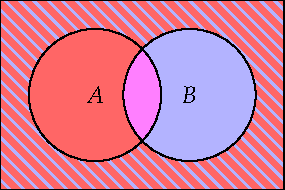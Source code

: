 settings.tex="pdflatex";

texpreamble("\usepackage{amsmath}
\usepackage{amsthm,amssymb}
\usepackage{mathpazo}
\usepackage[svgnames]{xcolor}
");
import graph;

size(0,95);

pen colour0=0.6lightblue+0.4white;
pen colour1=0.6red+0.4white;

real X=1.5;
real Y=1;


path c=box((-X,-Y),(X,Y));

fill(c,colour0);

int N=20;
for(int n=-N; n<=N; ++n){
	draw((-2,2+3*(n+0.5)/N)--(2,-2+3*(n+0.5)/N),colour1+linewidth(2.8));
}
clip(c);

real sh=0.5;

path c0=shift(sh,0)*scale(0.7)*unitcircle;
path c1=shift(-sh,0)*scale(0.7)*unitcircle;

fill(c0,colour0);
fill(c1,colour1);

picture intersection01;
fill(intersection01,c0,magenta+white);
clip(intersection01,c1);
add(intersection01);

label("$A$",(-sh,0));
label("$B$",(sh,0));
draw(c);
draw(c0);
draw(c1);
